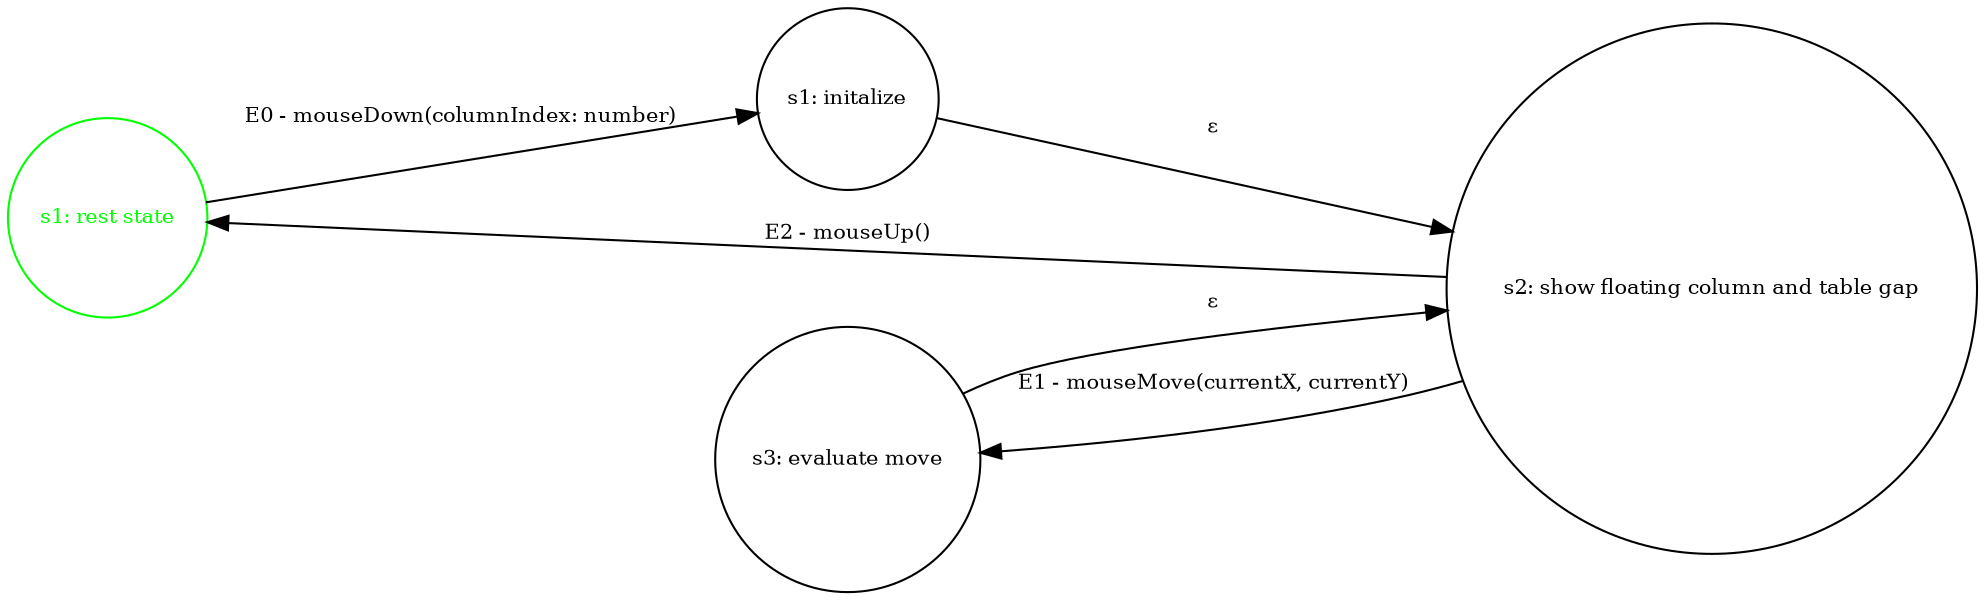 digraph ColumnMover{
  rankdir=LR;
  node [shape = circle, fontsize = 10];
  edge [ fontsize = 10];

  s0 [label="s1: rest state" color = green, fontcolor = green];
  s1 [label="s1: initalize"];
  s2 [label="s2: show floating column and table gap"];
  s3 [label="s3: evaluate move"];

  s0 -> s1 [label = "E0 - mouseDown(columnIndex: number)"]

  s1 -> s2  [label = "&#949;"];

  s2 -> s3 [label = "E1 - mouseMove(currentX, currentY)"];

  s3 -> s2 [label = "&#949;"];

  s2 -> s0 [label = "E2 - mouseUp()"];

  { rank=same; s1, s3 }
}

/**
Proprties:
columnWidths: number[] - async

Parameters:
isMoving(boolean) - Indicates if the user is in the middle of a resize action
movingColumnIndex - number 
movingColumnOffset: number;
slidingColumnXPosition: number;
slidingColumnYPosition: number;
initialXPosition: number;
initialYPositon: number;
currentXPosition: number;
currentYPositon: number;

States:
s0: Rest State
- isMoving = false
- Listen for a mouseDown event on a header

s1: Initialize
- isMoving = true
- movingColumn = columnIndex
- movingColumnOffset = sum of all the column widths that are displayed before movingColumn
- movingColumnXPosition = movingColumnOffset
- movingColumnYPosition = 0
- initialXPosition = currentXPosition
- initialYPositon = currentYPosition

s2: Show FloatingColumn
- Display the floating column and the gap in the table
- Listen for mouseMove

s3: Evaluate Move
- Determine new floating column position
  movingColumnXPosition = sum of all the column widths that are displayed before movingColumn +
    currentX - initialXPosition
  movingColumnYPosition = Math.min(header_height, currentY - initialYPositon)
- Determine if movingColumn should move to a new index
  movingColumnIndex = newIndex

E0 - mouseDown(columnIndex: number, currentX:number, currentY: number)
E1 - mouseMove(currentX:number, currentY: number)
E2 - mouseUp()

*/
